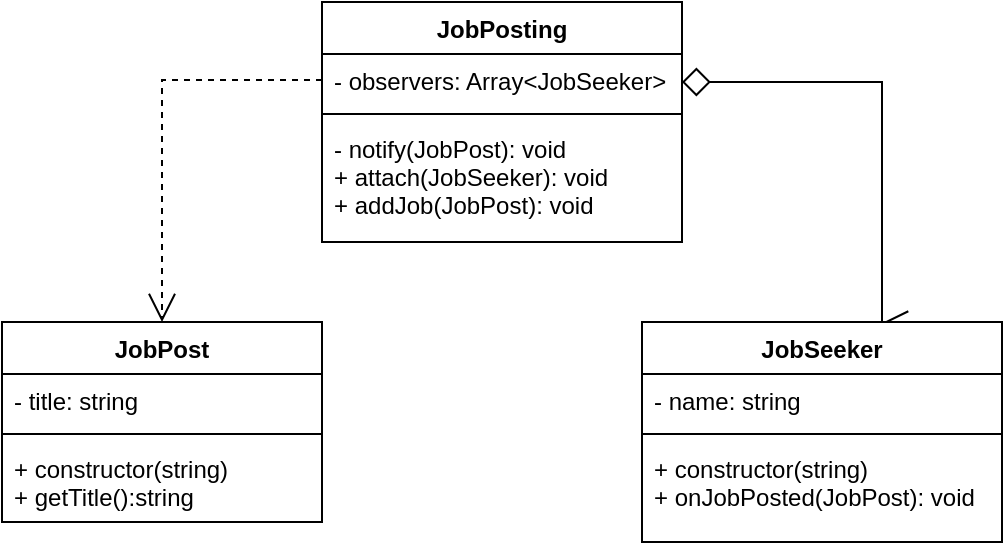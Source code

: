 <mxfile version="14.9.6" type="device"><diagram id="_pa4aCW8cOQ9FQV5SU5T" name="Page-1"><mxGraphModel dx="868" dy="450" grid="1" gridSize="10" guides="1" tooltips="1" connect="1" arrows="1" fold="1" page="1" pageScale="1" pageWidth="827" pageHeight="1169" math="0" shadow="0"><root><mxCell id="0"/><mxCell id="1" parent="0"/><mxCell id="NxPrxXsNAj1cizaXneom-1" style="edgeStyle=orthogonalEdgeStyle;rounded=0;orthogonalLoop=1;jettySize=auto;html=1;startArrow=diamond;startFill=0;endArrow=open;endFill=0;startSize=12;endSize=12;entryX=0.661;entryY=0.009;entryDx=0;entryDy=0;entryPerimeter=0;" edge="1" parent="1" source="NxPrxXsNAj1cizaXneom-2" target="NxPrxXsNAj1cizaXneom-10"><mxGeometry relative="1" as="geometry"><mxPoint x="560" y="270" as="targetPoint"/><Array as="points"><mxPoint x="560" y="160"/></Array></mxGeometry></mxCell><mxCell id="NxPrxXsNAj1cizaXneom-2" value="JobPosting" style="swimlane;fontStyle=1;align=center;verticalAlign=top;childLayout=stackLayout;horizontal=1;startSize=26;horizontalStack=0;resizeParent=1;resizeParentMax=0;resizeLast=0;collapsible=1;marginBottom=0;" vertex="1" parent="1"><mxGeometry x="280" y="120" width="180" height="120" as="geometry"/></mxCell><mxCell id="NxPrxXsNAj1cizaXneom-3" value="- observers: Array&lt;JobSeeker&gt;" style="text;strokeColor=none;fillColor=none;align=left;verticalAlign=top;spacingLeft=4;spacingRight=4;overflow=hidden;rotatable=0;points=[[0,0.5],[1,0.5]];portConstraint=eastwest;" vertex="1" parent="NxPrxXsNAj1cizaXneom-2"><mxGeometry y="26" width="180" height="26" as="geometry"/></mxCell><mxCell id="NxPrxXsNAj1cizaXneom-4" value="" style="line;strokeWidth=1;fillColor=none;align=left;verticalAlign=middle;spacingTop=-1;spacingLeft=3;spacingRight=3;rotatable=0;labelPosition=right;points=[];portConstraint=eastwest;" vertex="1" parent="NxPrxXsNAj1cizaXneom-2"><mxGeometry y="52" width="180" height="8" as="geometry"/></mxCell><mxCell id="NxPrxXsNAj1cizaXneom-5" value="- notify(JobPost): void&#10;+ attach(JobSeeker): void&#10;+ addJob(JobPost): void" style="text;strokeColor=none;fillColor=none;align=left;verticalAlign=top;spacingLeft=4;spacingRight=4;overflow=hidden;rotatable=0;points=[[0,0.5],[1,0.5]];portConstraint=eastwest;" vertex="1" parent="NxPrxXsNAj1cizaXneom-2"><mxGeometry y="60" width="180" height="60" as="geometry"/></mxCell><mxCell id="NxPrxXsNAj1cizaXneom-6" value="JobPost" style="swimlane;fontStyle=1;align=center;verticalAlign=top;childLayout=stackLayout;horizontal=1;startSize=26;horizontalStack=0;resizeParent=1;resizeParentMax=0;resizeLast=0;collapsible=1;marginBottom=0;" vertex="1" parent="1"><mxGeometry x="120" y="280" width="160" height="100" as="geometry"/></mxCell><mxCell id="NxPrxXsNAj1cizaXneom-7" value="- title: string" style="text;strokeColor=none;fillColor=none;align=left;verticalAlign=top;spacingLeft=4;spacingRight=4;overflow=hidden;rotatable=0;points=[[0,0.5],[1,0.5]];portConstraint=eastwest;" vertex="1" parent="NxPrxXsNAj1cizaXneom-6"><mxGeometry y="26" width="160" height="26" as="geometry"/></mxCell><mxCell id="NxPrxXsNAj1cizaXneom-8" value="" style="line;strokeWidth=1;fillColor=none;align=left;verticalAlign=middle;spacingTop=-1;spacingLeft=3;spacingRight=3;rotatable=0;labelPosition=right;points=[];portConstraint=eastwest;" vertex="1" parent="NxPrxXsNAj1cizaXneom-6"><mxGeometry y="52" width="160" height="8" as="geometry"/></mxCell><mxCell id="NxPrxXsNAj1cizaXneom-9" value="+ constructor(string)&#10;+ getTitle():string" style="text;strokeColor=none;fillColor=none;align=left;verticalAlign=top;spacingLeft=4;spacingRight=4;overflow=hidden;rotatable=0;points=[[0,0.5],[1,0.5]];portConstraint=eastwest;" vertex="1" parent="NxPrxXsNAj1cizaXneom-6"><mxGeometry y="60" width="160" height="40" as="geometry"/></mxCell><mxCell id="NxPrxXsNAj1cizaXneom-10" value="JobSeeker" style="swimlane;fontStyle=1;align=center;verticalAlign=top;childLayout=stackLayout;horizontal=1;startSize=26;horizontalStack=0;resizeParent=1;resizeParentMax=0;resizeLast=0;collapsible=1;marginBottom=0;" vertex="1" parent="1"><mxGeometry x="440" y="280" width="180" height="110" as="geometry"/></mxCell><mxCell id="NxPrxXsNAj1cizaXneom-11" value="- name: string" style="text;strokeColor=none;fillColor=none;align=left;verticalAlign=top;spacingLeft=4;spacingRight=4;overflow=hidden;rotatable=0;points=[[0,0.5],[1,0.5]];portConstraint=eastwest;" vertex="1" parent="NxPrxXsNAj1cizaXneom-10"><mxGeometry y="26" width="180" height="26" as="geometry"/></mxCell><mxCell id="NxPrxXsNAj1cizaXneom-12" value="" style="line;strokeWidth=1;fillColor=none;align=left;verticalAlign=middle;spacingTop=-1;spacingLeft=3;spacingRight=3;rotatable=0;labelPosition=right;points=[];portConstraint=eastwest;" vertex="1" parent="NxPrxXsNAj1cizaXneom-10"><mxGeometry y="52" width="180" height="8" as="geometry"/></mxCell><mxCell id="NxPrxXsNAj1cizaXneom-13" value="+ constructor(string)&#10;+ onJobPosted(JobPost): void" style="text;strokeColor=none;fillColor=none;align=left;verticalAlign=top;spacingLeft=4;spacingRight=4;overflow=hidden;rotatable=0;points=[[0,0.5],[1,0.5]];portConstraint=eastwest;" vertex="1" parent="NxPrxXsNAj1cizaXneom-10"><mxGeometry y="60" width="180" height="50" as="geometry"/></mxCell><mxCell id="NxPrxXsNAj1cizaXneom-14" style="edgeStyle=orthogonalEdgeStyle;rounded=0;orthogonalLoop=1;jettySize=auto;html=1;startArrow=none;startFill=0;endArrow=open;endFill=0;startSize=12;endSize=12;dashed=1;" edge="1" parent="1" source="NxPrxXsNAj1cizaXneom-3" target="NxPrxXsNAj1cizaXneom-6"><mxGeometry relative="1" as="geometry"/></mxCell></root></mxGraphModel></diagram></mxfile>